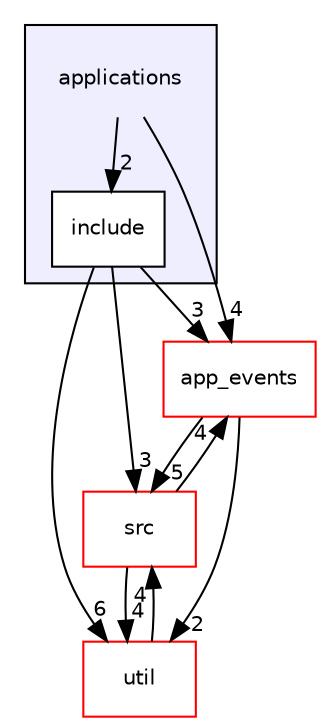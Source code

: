digraph "applications" {
  compound=true
  node [ fontsize="10", fontname="Helvetica"];
  edge [ labelfontsize="10", labelfontname="Helvetica"];
  subgraph clusterdir_a6e4fee11f07c3b70486e88fe92cbbdc {
    graph [ bgcolor="#eeeeff", pencolor="black", label="" URL="dir_a6e4fee11f07c3b70486e88fe92cbbdc.html"];
    dir_a6e4fee11f07c3b70486e88fe92cbbdc [shape=plaintext label="applications"];
    dir_b48e99e00c13f140bbfb4c281bca5194 [shape=box label="include" color="black" fillcolor="white" style="filled" URL="dir_b48e99e00c13f140bbfb4c281bca5194.html"];
  }
  dir_68267d1309a1af8e8297ef4c3efbcdba [shape=box label="src" fillcolor="white" style="filled" color="red" URL="dir_68267d1309a1af8e8297ef4c3efbcdba.html"];
  dir_23ec12649285f9fabf3a6b7380226c28 [shape=box label="util" fillcolor="white" style="filled" color="red" URL="dir_23ec12649285f9fabf3a6b7380226c28.html"];
  dir_25b35af5d6fe939e26498b93aa0ed469 [shape=box label="app_events" fillcolor="white" style="filled" color="red" URL="dir_25b35af5d6fe939e26498b93aa0ed469.html"];
  dir_68267d1309a1af8e8297ef4c3efbcdba->dir_23ec12649285f9fabf3a6b7380226c28 [headlabel="4", labeldistance=1.5 headhref="dir_000020_000028.html"];
  dir_68267d1309a1af8e8297ef4c3efbcdba->dir_25b35af5d6fe939e26498b93aa0ed469 [headlabel="4", labeldistance=1.5 headhref="dir_000020_000000.html"];
  dir_23ec12649285f9fabf3a6b7380226c28->dir_68267d1309a1af8e8297ef4c3efbcdba [headlabel="4", labeldistance=1.5 headhref="dir_000028_000020.html"];
  dir_a6e4fee11f07c3b70486e88fe92cbbdc->dir_b48e99e00c13f140bbfb4c281bca5194 [headlabel="2", labeldistance=1.5 headhref="dir_000005_000006.html"];
  dir_a6e4fee11f07c3b70486e88fe92cbbdc->dir_25b35af5d6fe939e26498b93aa0ed469 [headlabel="4", labeldistance=1.5 headhref="dir_000005_000000.html"];
  dir_b48e99e00c13f140bbfb4c281bca5194->dir_68267d1309a1af8e8297ef4c3efbcdba [headlabel="3", labeldistance=1.5 headhref="dir_000006_000020.html"];
  dir_b48e99e00c13f140bbfb4c281bca5194->dir_23ec12649285f9fabf3a6b7380226c28 [headlabel="6", labeldistance=1.5 headhref="dir_000006_000028.html"];
  dir_b48e99e00c13f140bbfb4c281bca5194->dir_25b35af5d6fe939e26498b93aa0ed469 [headlabel="3", labeldistance=1.5 headhref="dir_000006_000000.html"];
  dir_25b35af5d6fe939e26498b93aa0ed469->dir_68267d1309a1af8e8297ef4c3efbcdba [headlabel="5", labeldistance=1.5 headhref="dir_000000_000020.html"];
  dir_25b35af5d6fe939e26498b93aa0ed469->dir_23ec12649285f9fabf3a6b7380226c28 [headlabel="2", labeldistance=1.5 headhref="dir_000000_000028.html"];
}
